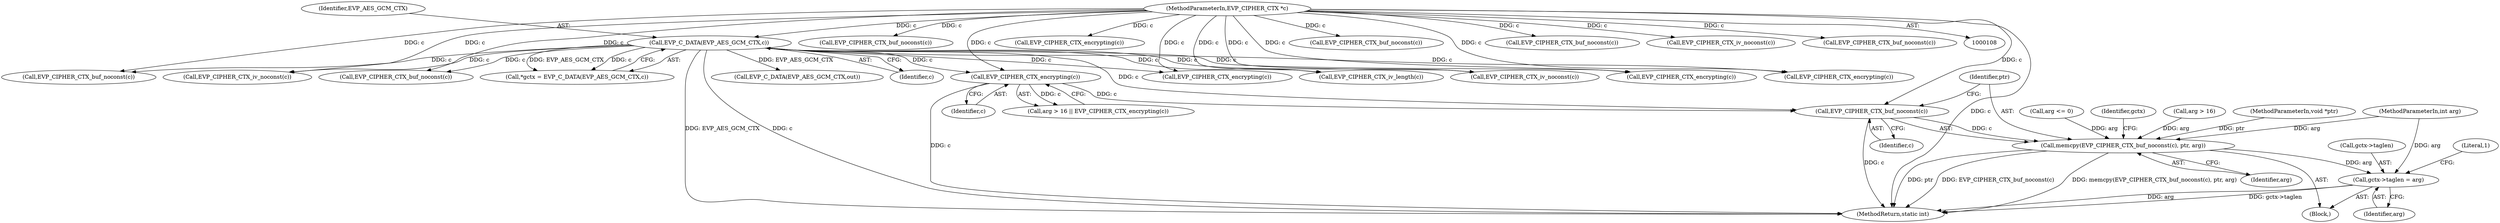 digraph "0_openssl_00d965474b22b54e4275232bc71ee0c699c5cd21_0@pointer" {
"1000230" [label="(Call,EVP_CIPHER_CTX_buf_noconst(c))"];
"1000225" [label="(Call,EVP_CIPHER_CTX_encrypting(c))"];
"1000117" [label="(Call,EVP_C_DATA(EVP_AES_GCM_CTX,c))"];
"1000109" [label="(MethodParameterIn,EVP_CIPHER_CTX *c)"];
"1000229" [label="(Call,memcpy(EVP_CIPHER_CTX_buf_noconst(c), ptr, arg))"];
"1000234" [label="(Call,gctx->taglen = arg)"];
"1000423" [label="(Call,EVP_CIPHER_CTX_encrypting(c))"];
"1000240" [label="(Literal,1)"];
"1000119" [label="(Identifier,c)"];
"1000138" [label="(Call,EVP_CIPHER_CTX_iv_length(c))"];
"1000111" [label="(MethodParameterIn,int arg)"];
"1000225" [label="(Call,EVP_CIPHER_CTX_encrypting(c))"];
"1000115" [label="(Call,*gctx = EVP_C_DATA(EVP_AES_GCM_CTX,c))"];
"1000481" [label="(Call,EVP_CIPHER_CTX_buf_noconst(c))"];
"1000315" [label="(Call,EVP_CIPHER_CTX_encrypting(c))"];
"1000122" [label="(Block,)"];
"1000498" [label="(Call,EVP_CIPHER_CTX_encrypting(c))"];
"1000232" [label="(Identifier,ptr)"];
"1000465" [label="(Call,EVP_CIPHER_CTX_buf_noconst(c))"];
"1000109" [label="(MethodParameterIn,EVP_CIPHER_CTX *c)"];
"1000229" [label="(Call,memcpy(EVP_CIPHER_CTX_buf_noconst(c), ptr, arg))"];
"1000236" [label="(Identifier,gctx)"];
"1000188" [label="(Call,EVP_CIPHER_CTX_iv_noconst(c))"];
"1000264" [label="(Call,EVP_CIPHER_CTX_buf_noconst(c))"];
"1000230" [label="(Call,EVP_CIPHER_CTX_buf_noconst(c))"];
"1000572" [label="(Call,EVP_CIPHER_CTX_iv_noconst(c))"];
"1000614" [label="(MethodReturn,static int)"];
"1000222" [label="(Call,arg > 16)"];
"1000233" [label="(Identifier,arg)"];
"1000112" [label="(MethodParameterIn,void *ptr)"];
"1000238" [label="(Identifier,arg)"];
"1000218" [label="(Call,arg <= 0)"];
"1000534" [label="(Call,EVP_C_DATA(EVP_AES_GCM_CTX,out))"];
"1000488" [label="(Call,EVP_CIPHER_CTX_buf_noconst(c))"];
"1000221" [label="(Call,arg > 16 || EVP_CIPHER_CTX_encrypting(c))"];
"1000253" [label="(Call,EVP_CIPHER_CTX_encrypting(c))"];
"1000505" [label="(Call,EVP_CIPHER_CTX_buf_noconst(c))"];
"1000235" [label="(Call,gctx->taglen)"];
"1000118" [label="(Identifier,EVP_AES_GCM_CTX)"];
"1000144" [label="(Call,EVP_CIPHER_CTX_iv_noconst(c))"];
"1000226" [label="(Identifier,c)"];
"1000515" [label="(Call,EVP_CIPHER_CTX_buf_noconst(c))"];
"1000231" [label="(Identifier,c)"];
"1000234" [label="(Call,gctx->taglen = arg)"];
"1000117" [label="(Call,EVP_C_DATA(EVP_AES_GCM_CTX,c))"];
"1000230" -> "1000229"  [label="AST: "];
"1000230" -> "1000231"  [label="CFG: "];
"1000231" -> "1000230"  [label="AST: "];
"1000232" -> "1000230"  [label="CFG: "];
"1000230" -> "1000614"  [label="DDG: c"];
"1000230" -> "1000229"  [label="DDG: c"];
"1000225" -> "1000230"  [label="DDG: c"];
"1000117" -> "1000230"  [label="DDG: c"];
"1000109" -> "1000230"  [label="DDG: c"];
"1000225" -> "1000221"  [label="AST: "];
"1000225" -> "1000226"  [label="CFG: "];
"1000226" -> "1000225"  [label="AST: "];
"1000221" -> "1000225"  [label="CFG: "];
"1000225" -> "1000614"  [label="DDG: c"];
"1000225" -> "1000221"  [label="DDG: c"];
"1000117" -> "1000225"  [label="DDG: c"];
"1000109" -> "1000225"  [label="DDG: c"];
"1000117" -> "1000115"  [label="AST: "];
"1000117" -> "1000119"  [label="CFG: "];
"1000118" -> "1000117"  [label="AST: "];
"1000119" -> "1000117"  [label="AST: "];
"1000115" -> "1000117"  [label="CFG: "];
"1000117" -> "1000614"  [label="DDG: EVP_AES_GCM_CTX"];
"1000117" -> "1000614"  [label="DDG: c"];
"1000117" -> "1000115"  [label="DDG: EVP_AES_GCM_CTX"];
"1000117" -> "1000115"  [label="DDG: c"];
"1000109" -> "1000117"  [label="DDG: c"];
"1000117" -> "1000138"  [label="DDG: c"];
"1000117" -> "1000188"  [label="DDG: c"];
"1000117" -> "1000253"  [label="DDG: c"];
"1000117" -> "1000264"  [label="DDG: c"];
"1000117" -> "1000315"  [label="DDG: c"];
"1000117" -> "1000423"  [label="DDG: c"];
"1000117" -> "1000465"  [label="DDG: c"];
"1000117" -> "1000534"  [label="DDG: EVP_AES_GCM_CTX"];
"1000117" -> "1000572"  [label="DDG: c"];
"1000109" -> "1000108"  [label="AST: "];
"1000109" -> "1000614"  [label="DDG: c"];
"1000109" -> "1000138"  [label="DDG: c"];
"1000109" -> "1000144"  [label="DDG: c"];
"1000109" -> "1000188"  [label="DDG: c"];
"1000109" -> "1000253"  [label="DDG: c"];
"1000109" -> "1000264"  [label="DDG: c"];
"1000109" -> "1000315"  [label="DDG: c"];
"1000109" -> "1000423"  [label="DDG: c"];
"1000109" -> "1000465"  [label="DDG: c"];
"1000109" -> "1000481"  [label="DDG: c"];
"1000109" -> "1000488"  [label="DDG: c"];
"1000109" -> "1000498"  [label="DDG: c"];
"1000109" -> "1000505"  [label="DDG: c"];
"1000109" -> "1000515"  [label="DDG: c"];
"1000109" -> "1000572"  [label="DDG: c"];
"1000229" -> "1000122"  [label="AST: "];
"1000229" -> "1000233"  [label="CFG: "];
"1000232" -> "1000229"  [label="AST: "];
"1000233" -> "1000229"  [label="AST: "];
"1000236" -> "1000229"  [label="CFG: "];
"1000229" -> "1000614"  [label="DDG: memcpy(EVP_CIPHER_CTX_buf_noconst(c), ptr, arg)"];
"1000229" -> "1000614"  [label="DDG: ptr"];
"1000229" -> "1000614"  [label="DDG: EVP_CIPHER_CTX_buf_noconst(c)"];
"1000112" -> "1000229"  [label="DDG: ptr"];
"1000222" -> "1000229"  [label="DDG: arg"];
"1000218" -> "1000229"  [label="DDG: arg"];
"1000111" -> "1000229"  [label="DDG: arg"];
"1000229" -> "1000234"  [label="DDG: arg"];
"1000234" -> "1000122"  [label="AST: "];
"1000234" -> "1000238"  [label="CFG: "];
"1000235" -> "1000234"  [label="AST: "];
"1000238" -> "1000234"  [label="AST: "];
"1000240" -> "1000234"  [label="CFG: "];
"1000234" -> "1000614"  [label="DDG: gctx->taglen"];
"1000234" -> "1000614"  [label="DDG: arg"];
"1000111" -> "1000234"  [label="DDG: arg"];
}

